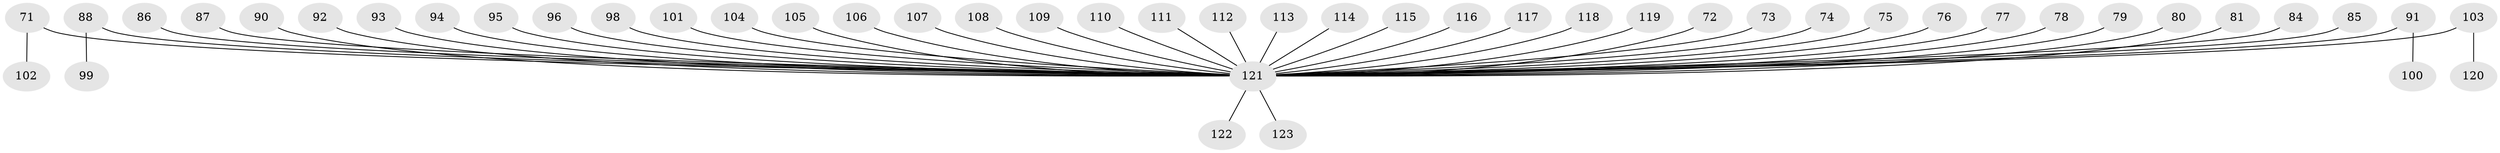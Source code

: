 // original degree distribution, {8: 0.008130081300813009, 5: 0.04878048780487805, 3: 0.10569105691056911, 7: 0.008130081300813009, 4: 0.06504065040650407, 6: 0.016260162601626018, 2: 0.1951219512195122, 1: 0.5528455284552846}
// Generated by graph-tools (version 1.1) at 2025/55/03/04/25 21:55:56]
// undirected, 49 vertices, 48 edges
graph export_dot {
graph [start="1"]
  node [color=gray90,style=filled];
  71;
  72;
  73;
  74;
  75;
  76;
  77;
  78;
  79;
  80;
  81;
  84 [super="+23+39"];
  85;
  86;
  87;
  88;
  90;
  91;
  92;
  93;
  94;
  95;
  96;
  98;
  99;
  100;
  101;
  102;
  103;
  104;
  105;
  106;
  107;
  108;
  109;
  110;
  111;
  112;
  113;
  114;
  115;
  116;
  117;
  118;
  119;
  120;
  121 [super="+27+22+46+97+20+89+82+52+55+58+67+63+60+62+68+69"];
  122;
  123;
  71 -- 102;
  71 -- 121;
  72 -- 121;
  73 -- 121;
  74 -- 121;
  75 -- 121;
  76 -- 121;
  77 -- 121;
  78 -- 121;
  79 -- 121;
  80 -- 121;
  81 -- 121;
  84 -- 121;
  85 -- 121;
  86 -- 121;
  87 -- 121;
  88 -- 99;
  88 -- 121;
  90 -- 121;
  91 -- 100;
  91 -- 121;
  92 -- 121;
  93 -- 121;
  94 -- 121;
  95 -- 121;
  96 -- 121;
  98 -- 121;
  101 -- 121;
  103 -- 120;
  103 -- 121;
  104 -- 121;
  105 -- 121;
  106 -- 121;
  107 -- 121;
  108 -- 121;
  109 -- 121;
  110 -- 121;
  111 -- 121;
  112 -- 121;
  113 -- 121;
  114 -- 121;
  115 -- 121;
  116 -- 121;
  117 -- 121;
  118 -- 121;
  119 -- 121;
  121 -- 123;
  121 -- 122;
}
